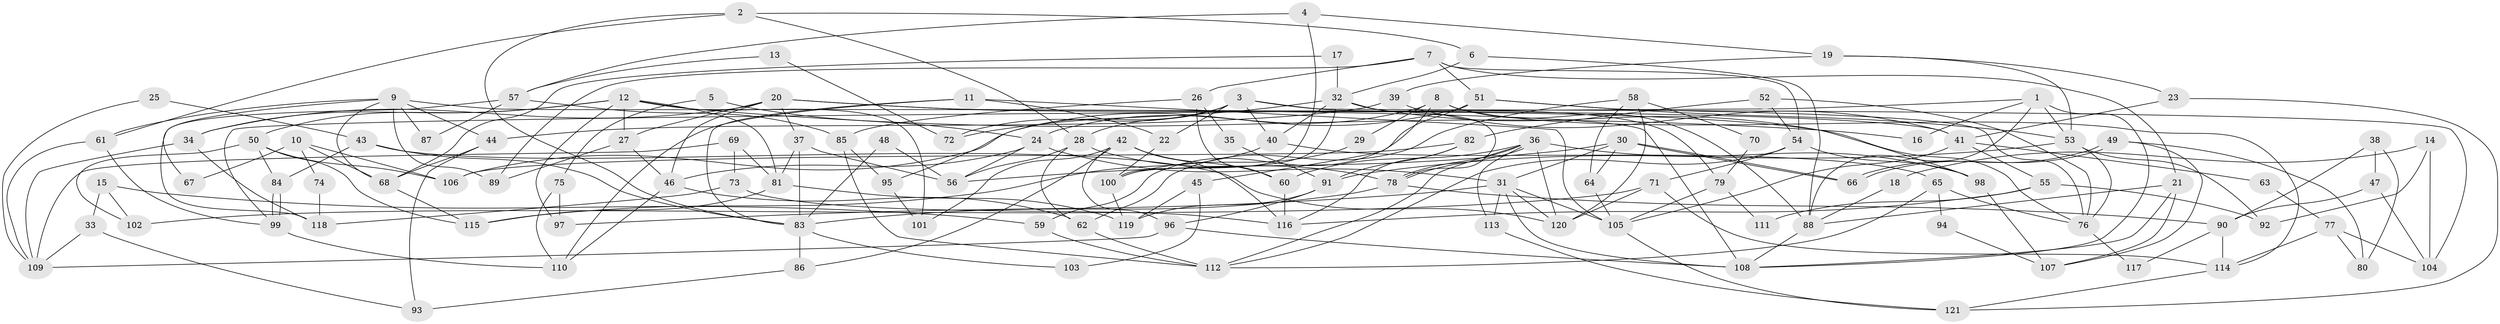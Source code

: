 // coarse degree distribution, {13: 0.04918032786885246, 9: 0.06557377049180328, 10: 0.04918032786885246, 5: 0.09836065573770492, 8: 0.03278688524590164, 3: 0.19672131147540983, 12: 0.01639344262295082, 2: 0.18032786885245902, 6: 0.08196721311475409, 4: 0.18032786885245902, 7: 0.01639344262295082, 11: 0.01639344262295082, 1: 0.01639344262295082}
// Generated by graph-tools (version 1.1) at 2025/50/03/04/25 22:50:46]
// undirected, 121 vertices, 242 edges
graph export_dot {
  node [color=gray90,style=filled];
  1;
  2;
  3;
  4;
  5;
  6;
  7;
  8;
  9;
  10;
  11;
  12;
  13;
  14;
  15;
  16;
  17;
  18;
  19;
  20;
  21;
  22;
  23;
  24;
  25;
  26;
  27;
  28;
  29;
  30;
  31;
  32;
  33;
  34;
  35;
  36;
  37;
  38;
  39;
  40;
  41;
  42;
  43;
  44;
  45;
  46;
  47;
  48;
  49;
  50;
  51;
  52;
  53;
  54;
  55;
  56;
  57;
  58;
  59;
  60;
  61;
  62;
  63;
  64;
  65;
  66;
  67;
  68;
  69;
  70;
  71;
  72;
  73;
  74;
  75;
  76;
  77;
  78;
  79;
  80;
  81;
  82;
  83;
  84;
  85;
  86;
  87;
  88;
  89;
  90;
  91;
  92;
  93;
  94;
  95;
  96;
  97;
  98;
  99;
  100;
  101;
  102;
  103;
  104;
  105;
  106;
  107;
  108;
  109;
  110;
  111;
  112;
  113;
  114;
  115;
  116;
  117;
  118;
  119;
  120;
  121;
  1 -- 99;
  1 -- 88;
  1 -- 16;
  1 -- 53;
  1 -- 108;
  2 -- 83;
  2 -- 61;
  2 -- 6;
  2 -- 28;
  3 -- 28;
  3 -- 22;
  3 -- 40;
  3 -- 72;
  3 -- 79;
  3 -- 95;
  3 -- 104;
  4 -- 100;
  4 -- 19;
  4 -- 57;
  5 -- 75;
  5 -- 24;
  6 -- 88;
  6 -- 32;
  7 -- 21;
  7 -- 89;
  7 -- 26;
  7 -- 51;
  7 -- 54;
  8 -- 24;
  8 -- 114;
  8 -- 29;
  8 -- 45;
  8 -- 88;
  9 -- 44;
  9 -- 108;
  9 -- 61;
  9 -- 67;
  9 -- 68;
  9 -- 87;
  9 -- 89;
  10 -- 106;
  10 -- 68;
  10 -- 67;
  10 -- 74;
  11 -- 83;
  11 -- 105;
  11 -- 22;
  11 -- 110;
  12 -- 50;
  12 -- 81;
  12 -- 16;
  12 -- 27;
  12 -- 34;
  12 -- 97;
  12 -- 101;
  13 -- 72;
  13 -- 57;
  14 -- 104;
  14 -- 92;
  14 -- 18;
  15 -- 59;
  15 -- 102;
  15 -- 33;
  17 -- 68;
  17 -- 32;
  18 -- 88;
  19 -- 23;
  19 -- 53;
  19 -- 39;
  20 -- 76;
  20 -- 34;
  20 -- 27;
  20 -- 37;
  20 -- 41;
  20 -- 46;
  21 -- 108;
  21 -- 88;
  21 -- 107;
  22 -- 100;
  23 -- 121;
  23 -- 41;
  24 -- 31;
  24 -- 46;
  24 -- 56;
  25 -- 109;
  25 -- 43;
  26 -- 60;
  26 -- 35;
  26 -- 85;
  27 -- 46;
  27 -- 89;
  28 -- 62;
  28 -- 56;
  28 -- 78;
  29 -- 100;
  30 -- 56;
  30 -- 66;
  30 -- 66;
  30 -- 31;
  30 -- 64;
  31 -- 120;
  31 -- 97;
  31 -- 105;
  31 -- 108;
  31 -- 113;
  32 -- 78;
  32 -- 40;
  32 -- 72;
  32 -- 98;
  32 -- 100;
  33 -- 109;
  33 -- 93;
  34 -- 109;
  34 -- 118;
  35 -- 91;
  36 -- 78;
  36 -- 78;
  36 -- 112;
  36 -- 60;
  36 -- 98;
  36 -- 113;
  36 -- 120;
  37 -- 56;
  37 -- 81;
  37 -- 83;
  38 -- 47;
  38 -- 90;
  38 -- 80;
  39 -- 44;
  39 -- 41;
  40 -- 65;
  40 -- 115;
  41 -- 55;
  41 -- 63;
  41 -- 105;
  42 -- 101;
  42 -- 116;
  42 -- 60;
  42 -- 86;
  42 -- 96;
  43 -- 120;
  43 -- 83;
  43 -- 84;
  44 -- 93;
  44 -- 68;
  45 -- 119;
  45 -- 103;
  46 -- 62;
  46 -- 110;
  47 -- 104;
  47 -- 90;
  48 -- 83;
  48 -- 56;
  49 -- 107;
  49 -- 66;
  49 -- 66;
  49 -- 80;
  50 -- 106;
  50 -- 84;
  50 -- 102;
  50 -- 115;
  51 -- 53;
  51 -- 59;
  51 -- 76;
  51 -- 106;
  52 -- 76;
  52 -- 54;
  52 -- 82;
  53 -- 76;
  53 -- 91;
  53 -- 92;
  54 -- 98;
  54 -- 71;
  54 -- 112;
  55 -- 116;
  55 -- 92;
  55 -- 111;
  57 -- 118;
  57 -- 85;
  57 -- 87;
  58 -- 62;
  58 -- 64;
  58 -- 70;
  58 -- 120;
  59 -- 112;
  60 -- 116;
  61 -- 99;
  61 -- 109;
  62 -- 112;
  63 -- 77;
  64 -- 105;
  65 -- 112;
  65 -- 76;
  65 -- 94;
  68 -- 115;
  69 -- 109;
  69 -- 81;
  69 -- 73;
  70 -- 79;
  71 -- 120;
  71 -- 102;
  71 -- 114;
  73 -- 116;
  73 -- 118;
  74 -- 118;
  75 -- 110;
  75 -- 97;
  76 -- 117;
  77 -- 114;
  77 -- 80;
  77 -- 104;
  78 -- 83;
  78 -- 90;
  79 -- 105;
  79 -- 111;
  81 -- 115;
  81 -- 119;
  82 -- 91;
  82 -- 106;
  82 -- 116;
  83 -- 86;
  83 -- 103;
  84 -- 99;
  84 -- 99;
  85 -- 95;
  85 -- 112;
  86 -- 93;
  88 -- 108;
  90 -- 114;
  90 -- 117;
  91 -- 96;
  91 -- 119;
  94 -- 107;
  95 -- 101;
  96 -- 108;
  96 -- 109;
  98 -- 107;
  99 -- 110;
  100 -- 119;
  105 -- 121;
  113 -- 121;
  114 -- 121;
}

